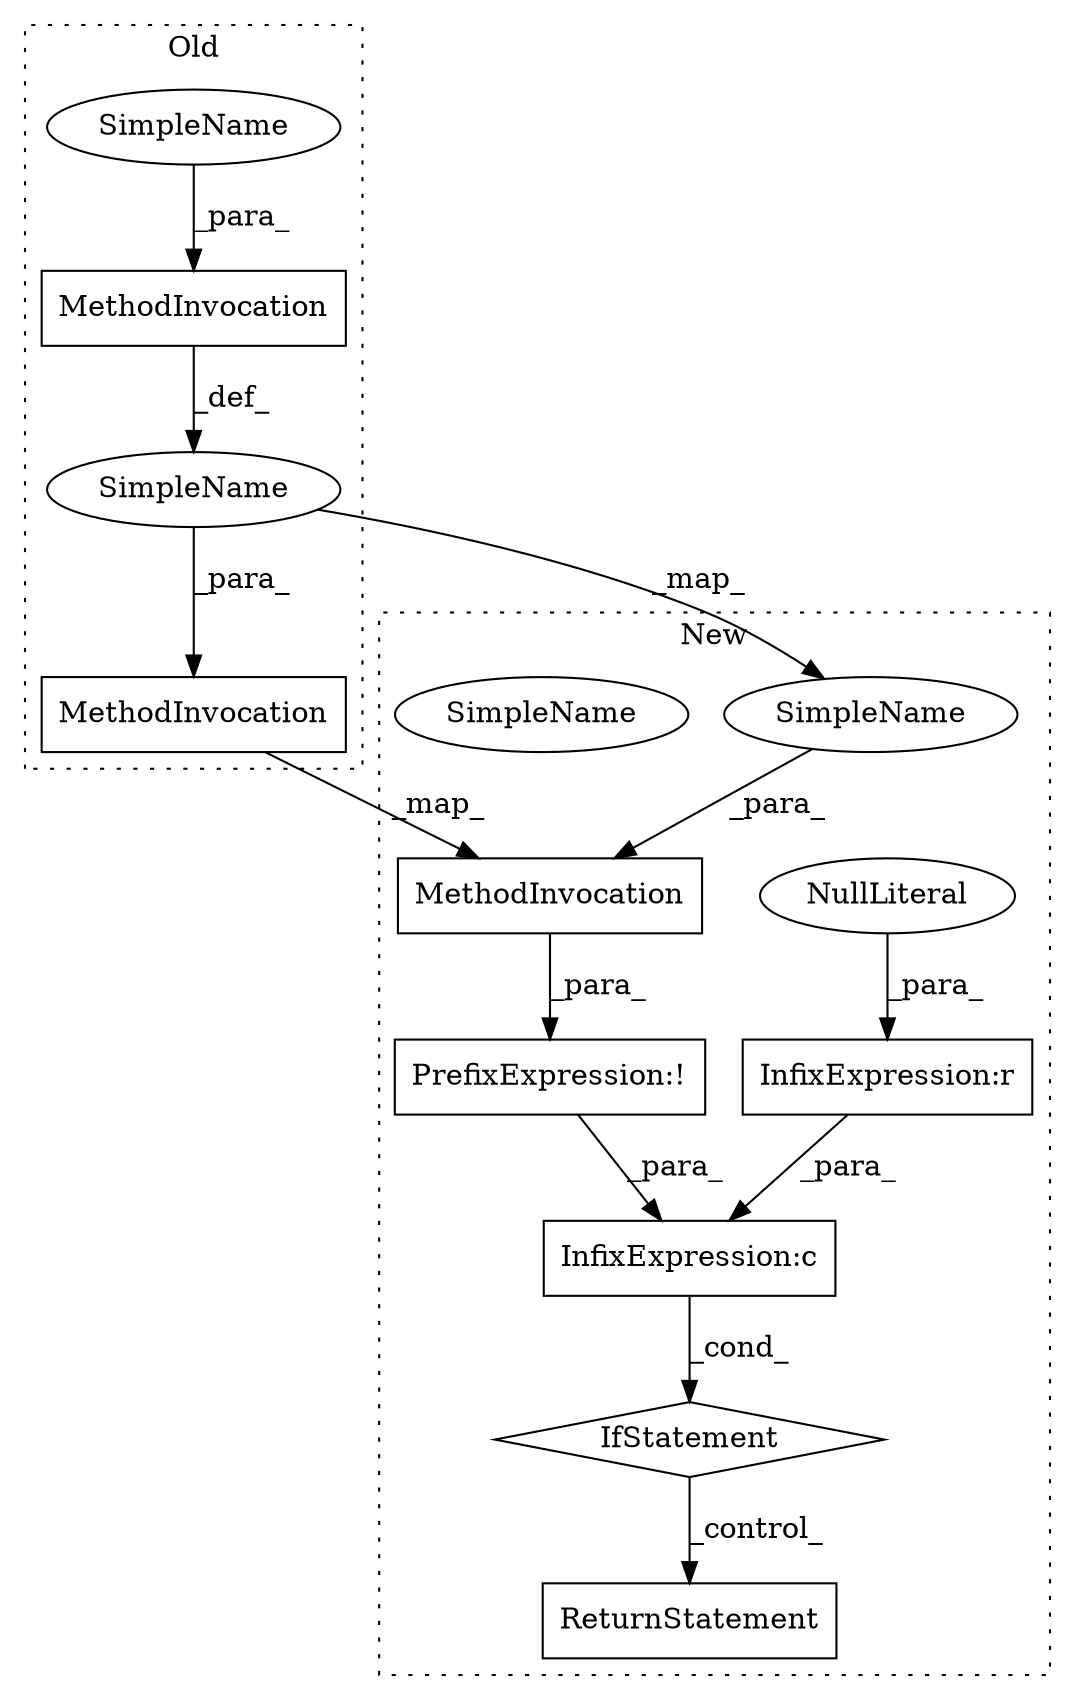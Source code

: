 digraph G {
subgraph cluster0 {
2 [label="MethodInvocation" a="32" s="8103,8123" l="13,1" shape="box"];
3 [label="MethodInvocation" a="32" s="8145,8155" l="9,1" shape="box"];
9 [label="SimpleName" a="42" s="8099" l="1" shape="ellipse"];
10 [label="SimpleName" a="42" s="8116" l="7" shape="ellipse"];
label = "Old";
style="dotted";
}
subgraph cluster1 {
1 [label="IfStatement" a="25" s="9837,9875" l="4,2" shape="diamond"];
4 [label="MethodInvocation" a="32" s="9848,9858" l="9,1" shape="box"];
5 [label="NullLiteral" a="33" s="9871" l="4" shape="ellipse"];
6 [label="ReturnStatement" a="41" s="9887" l="7" shape="box"];
7 [label="SimpleName" a="42" s="9814" l="1" shape="ellipse"];
8 [label="SimpleName" a="42" s="9431" l="7" shape="ellipse"];
11 [label="PrefixExpression:!" a="38" s="9841" l="1" shape="box"];
12 [label="InfixExpression:c" a="27" s="9859" l="4" shape="box"];
13 [label="InfixExpression:r" a="27" s="9867" l="4" shape="box"];
label = "New";
style="dotted";
}
1 -> 6 [label="_control_"];
2 -> 9 [label="_def_"];
3 -> 4 [label="_map_"];
4 -> 11 [label="_para_"];
5 -> 13 [label="_para_"];
7 -> 4 [label="_para_"];
9 -> 7 [label="_map_"];
9 -> 3 [label="_para_"];
10 -> 2 [label="_para_"];
11 -> 12 [label="_para_"];
12 -> 1 [label="_cond_"];
13 -> 12 [label="_para_"];
}